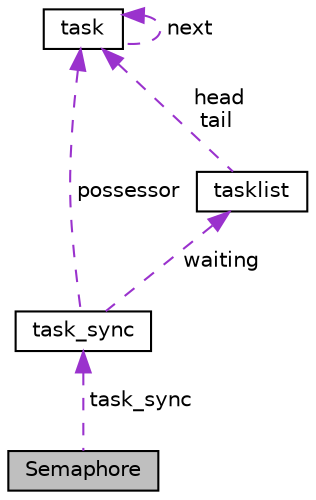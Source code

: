 digraph "Semaphore"
{
 // LATEX_PDF_SIZE
  edge [fontname="Helvetica",fontsize="10",labelfontname="Helvetica",labelfontsize="10"];
  node [fontname="Helvetica",fontsize="10",shape=record];
  Node1 [label="Semaphore",height=0.2,width=0.4,color="black", fillcolor="grey75", style="filled", fontcolor="black",tooltip=" "];
  Node2 -> Node1 [dir="back",color="darkorchid3",fontsize="10",style="dashed",label=" task_sync" ,fontname="Helvetica"];
  Node2 [label="task_sync",height=0.2,width=0.4,color="black", fillcolor="white", style="filled",URL="$dd/dc4/structtask__sync.html",tooltip=" "];
  Node3 -> Node2 [dir="back",color="darkorchid3",fontsize="10",style="dashed",label=" possessor" ,fontname="Helvetica"];
  Node3 [label="task",height=0.2,width=0.4,color="black", fillcolor="white", style="filled",URL="$db/da2/structtask.html",tooltip=" "];
  Node3 -> Node3 [dir="back",color="darkorchid3",fontsize="10",style="dashed",label=" next" ,fontname="Helvetica"];
  Node4 -> Node2 [dir="back",color="darkorchid3",fontsize="10",style="dashed",label=" waiting" ,fontname="Helvetica"];
  Node4 [label="tasklist",height=0.2,width=0.4,color="black", fillcolor="white", style="filled",URL="$df/d8a/structtasklist.html",tooltip=" "];
  Node3 -> Node4 [dir="back",color="darkorchid3",fontsize="10",style="dashed",label=" head\ntail" ,fontname="Helvetica"];
}
